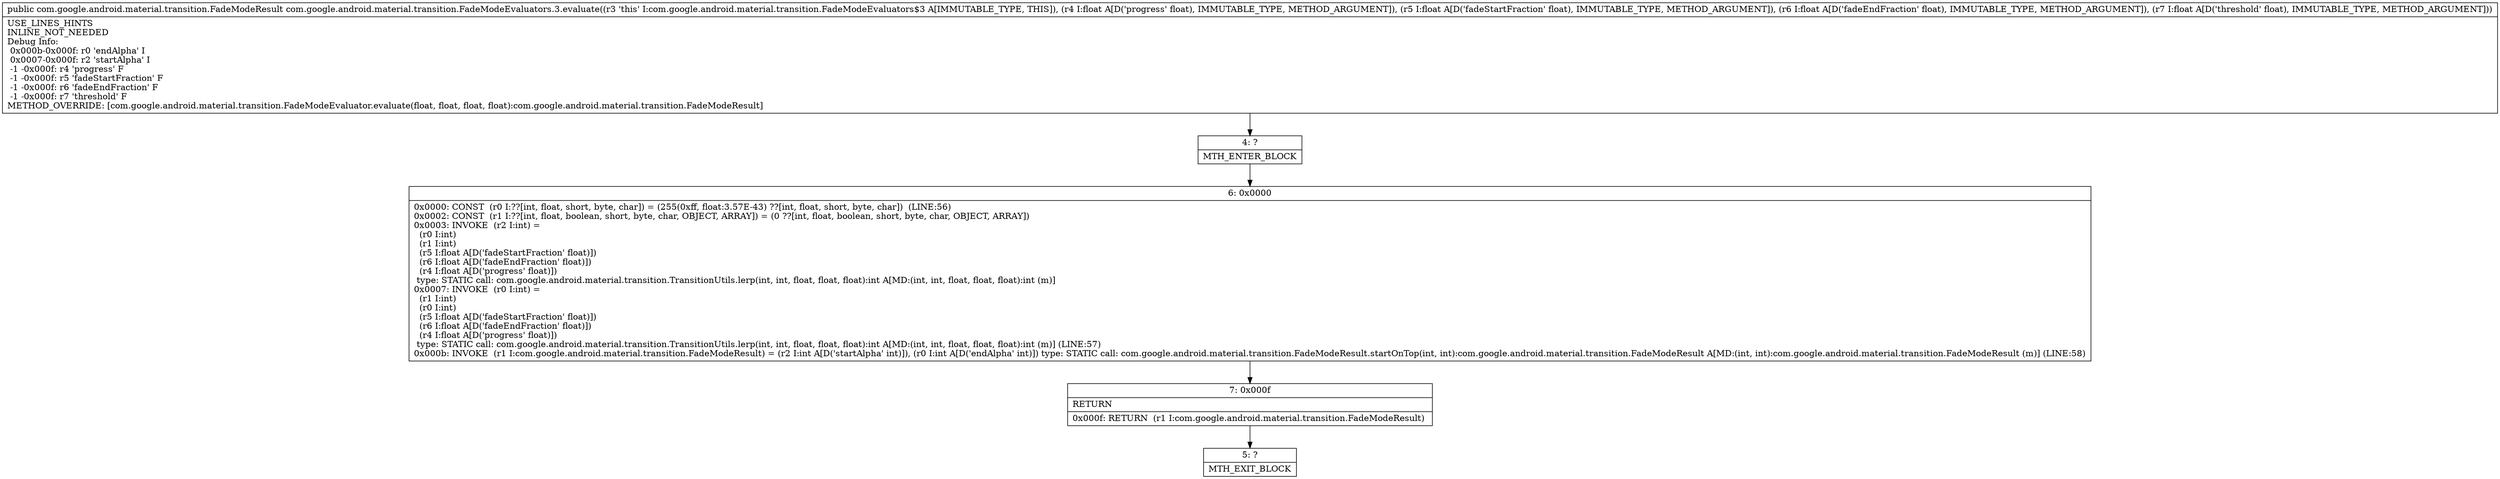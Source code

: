 digraph "CFG forcom.google.android.material.transition.FadeModeEvaluators.3.evaluate(FFFF)Lcom\/google\/android\/material\/transition\/FadeModeResult;" {
Node_4 [shape=record,label="{4\:\ ?|MTH_ENTER_BLOCK\l}"];
Node_6 [shape=record,label="{6\:\ 0x0000|0x0000: CONST  (r0 I:??[int, float, short, byte, char]) = (255(0xff, float:3.57E\-43) ??[int, float, short, byte, char])  (LINE:56)\l0x0002: CONST  (r1 I:??[int, float, boolean, short, byte, char, OBJECT, ARRAY]) = (0 ??[int, float, boolean, short, byte, char, OBJECT, ARRAY]) \l0x0003: INVOKE  (r2 I:int) = \l  (r0 I:int)\l  (r1 I:int)\l  (r5 I:float A[D('fadeStartFraction' float)])\l  (r6 I:float A[D('fadeEndFraction' float)])\l  (r4 I:float A[D('progress' float)])\l type: STATIC call: com.google.android.material.transition.TransitionUtils.lerp(int, int, float, float, float):int A[MD:(int, int, float, float, float):int (m)]\l0x0007: INVOKE  (r0 I:int) = \l  (r1 I:int)\l  (r0 I:int)\l  (r5 I:float A[D('fadeStartFraction' float)])\l  (r6 I:float A[D('fadeEndFraction' float)])\l  (r4 I:float A[D('progress' float)])\l type: STATIC call: com.google.android.material.transition.TransitionUtils.lerp(int, int, float, float, float):int A[MD:(int, int, float, float, float):int (m)] (LINE:57)\l0x000b: INVOKE  (r1 I:com.google.android.material.transition.FadeModeResult) = (r2 I:int A[D('startAlpha' int)]), (r0 I:int A[D('endAlpha' int)]) type: STATIC call: com.google.android.material.transition.FadeModeResult.startOnTop(int, int):com.google.android.material.transition.FadeModeResult A[MD:(int, int):com.google.android.material.transition.FadeModeResult (m)] (LINE:58)\l}"];
Node_7 [shape=record,label="{7\:\ 0x000f|RETURN\l|0x000f: RETURN  (r1 I:com.google.android.material.transition.FadeModeResult) \l}"];
Node_5 [shape=record,label="{5\:\ ?|MTH_EXIT_BLOCK\l}"];
MethodNode[shape=record,label="{public com.google.android.material.transition.FadeModeResult com.google.android.material.transition.FadeModeEvaluators.3.evaluate((r3 'this' I:com.google.android.material.transition.FadeModeEvaluators$3 A[IMMUTABLE_TYPE, THIS]), (r4 I:float A[D('progress' float), IMMUTABLE_TYPE, METHOD_ARGUMENT]), (r5 I:float A[D('fadeStartFraction' float), IMMUTABLE_TYPE, METHOD_ARGUMENT]), (r6 I:float A[D('fadeEndFraction' float), IMMUTABLE_TYPE, METHOD_ARGUMENT]), (r7 I:float A[D('threshold' float), IMMUTABLE_TYPE, METHOD_ARGUMENT]))  | USE_LINES_HINTS\lINLINE_NOT_NEEDED\lDebug Info:\l  0x000b\-0x000f: r0 'endAlpha' I\l  0x0007\-0x000f: r2 'startAlpha' I\l  \-1 \-0x000f: r4 'progress' F\l  \-1 \-0x000f: r5 'fadeStartFraction' F\l  \-1 \-0x000f: r6 'fadeEndFraction' F\l  \-1 \-0x000f: r7 'threshold' F\lMETHOD_OVERRIDE: [com.google.android.material.transition.FadeModeEvaluator.evaluate(float, float, float, float):com.google.android.material.transition.FadeModeResult]\l}"];
MethodNode -> Node_4;Node_4 -> Node_6;
Node_6 -> Node_7;
Node_7 -> Node_5;
}

